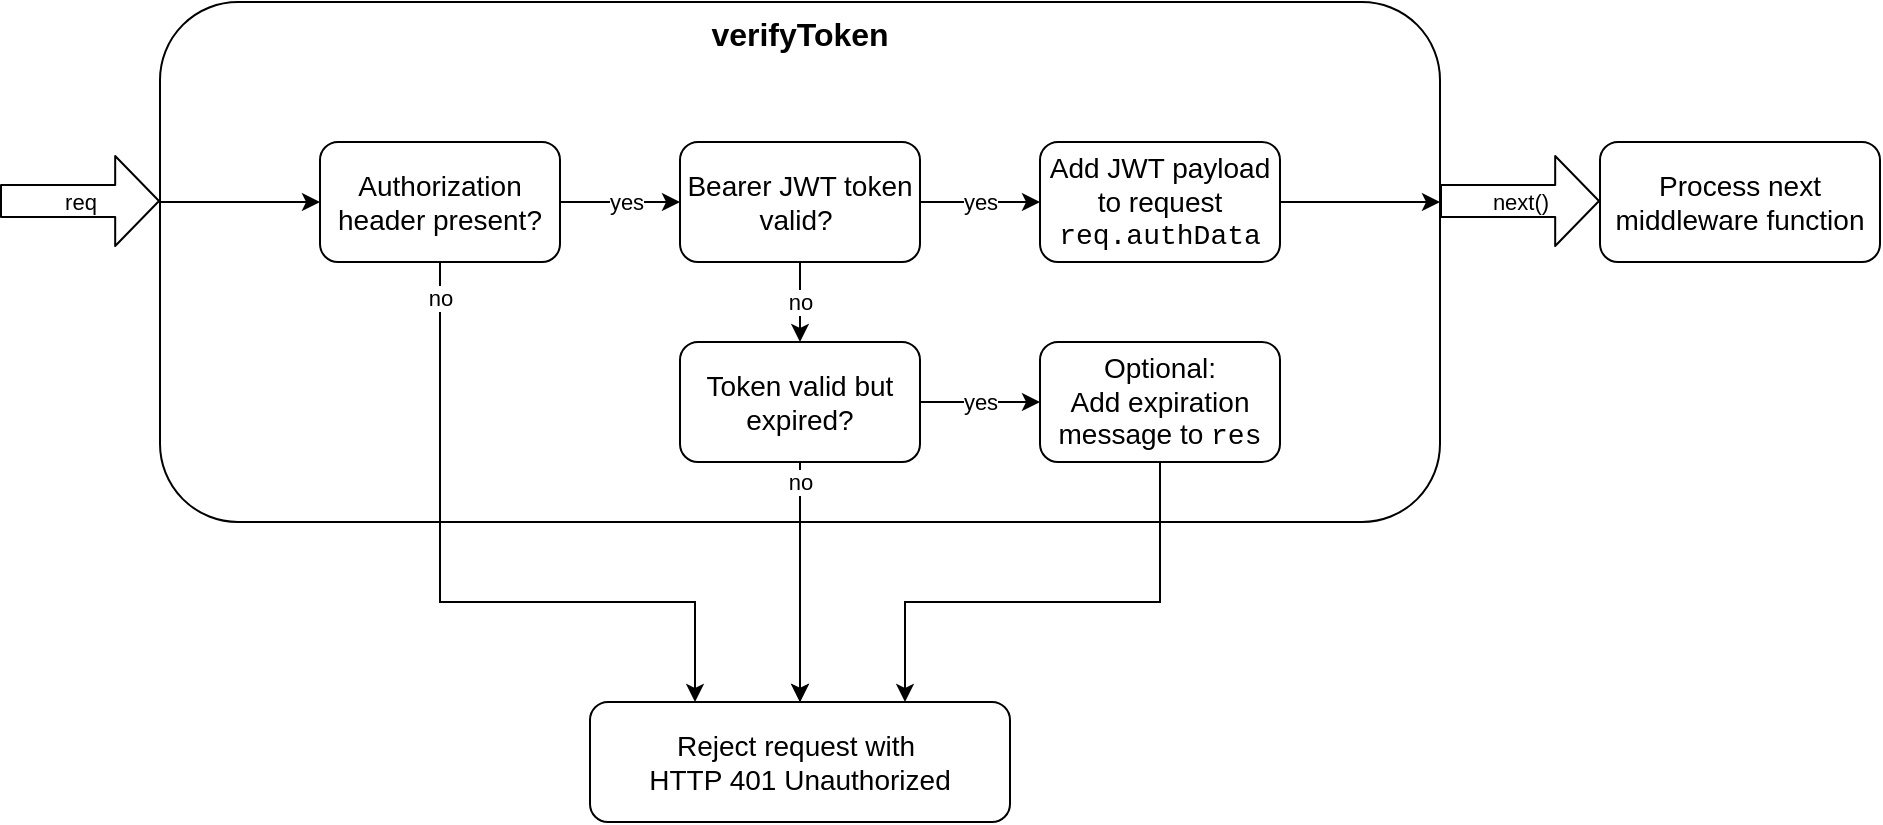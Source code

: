 <mxfile version="14.6.6" type="device"><diagram id="jGl_53A6mp3BjA4_5b9_" name="Page-1"><mxGraphModel dx="1422" dy="767" grid="1" gridSize="10" guides="1" tooltips="1" connect="1" arrows="1" fold="1" page="1" pageScale="1" pageWidth="827" pageHeight="1169" math="0" shadow="0"><root><mxCell id="0"/><mxCell id="1" parent="0"/><mxCell id="eJ-gKpyJX6tvn_gRoH5b-18" value="no" style="edgeStyle=orthogonalEdgeStyle;rounded=0;orthogonalLoop=1;jettySize=auto;html=1;" edge="1" parent="1" source="eJ-gKpyJX6tvn_gRoH5b-1" target="eJ-gKpyJX6tvn_gRoH5b-8"><mxGeometry x="-1" y="-20" relative="1" as="geometry"><mxPoint x="20" y="-20" as="offset"/></mxGeometry></mxCell><mxCell id="eJ-gKpyJX6tvn_gRoH5b-1" value="verifyToken" style="rounded=1;whiteSpace=wrap;html=1;verticalAlign=top;fontStyle=1;fontSize=16;" vertex="1" parent="1"><mxGeometry x="80" y="120" width="640" height="260" as="geometry"/></mxCell><mxCell id="eJ-gKpyJX6tvn_gRoH5b-2" value="req" style="shape=flexArrow;endArrow=classic;html=1;endWidth=28;endSize=6.97;width=16;fontSize=11;" edge="1" parent="1"><mxGeometry width="50" height="50" relative="1" as="geometry"><mxPoint y="219.5" as="sourcePoint"/><mxPoint x="80" y="219.5" as="targetPoint"/></mxGeometry></mxCell><mxCell id="eJ-gKpyJX6tvn_gRoH5b-3" value="next()" style="shape=flexArrow;endArrow=classic;html=1;endWidth=28;endSize=6.97;width=16;fontSize=11;" edge="1" parent="1"><mxGeometry width="50" height="50" relative="1" as="geometry"><mxPoint x="720" y="219.5" as="sourcePoint"/><mxPoint x="800" y="219.5" as="targetPoint"/></mxGeometry></mxCell><mxCell id="eJ-gKpyJX6tvn_gRoH5b-11" value="yes" style="edgeStyle=orthogonalEdgeStyle;rounded=0;orthogonalLoop=1;jettySize=auto;html=1;exitX=1;exitY=0.5;exitDx=0;exitDy=0;entryX=0;entryY=0.5;entryDx=0;entryDy=0;" edge="1" parent="1" source="eJ-gKpyJX6tvn_gRoH5b-4" target="eJ-gKpyJX6tvn_gRoH5b-5"><mxGeometry x="0.091" relative="1" as="geometry"><mxPoint as="offset"/></mxGeometry></mxCell><mxCell id="eJ-gKpyJX6tvn_gRoH5b-17" value="no" style="edgeStyle=orthogonalEdgeStyle;rounded=0;orthogonalLoop=1;jettySize=auto;html=1;entryX=0.25;entryY=0;entryDx=0;entryDy=0;exitX=0.5;exitY=1;exitDx=0;exitDy=0;" edge="1" parent="1" source="eJ-gKpyJX6tvn_gRoH5b-4" target="eJ-gKpyJX6tvn_gRoH5b-8"><mxGeometry x="-0.899" relative="1" as="geometry"><mxPoint x="400" y="470" as="targetPoint"/><Array as="points"><mxPoint x="220" y="420"/><mxPoint x="348" y="420"/></Array><mxPoint as="offset"/></mxGeometry></mxCell><mxCell id="eJ-gKpyJX6tvn_gRoH5b-4" value="Authorization header present?" style="rounded=1;whiteSpace=wrap;html=1;fontSize=14;" vertex="1" parent="1"><mxGeometry x="160" y="190" width="120" height="60" as="geometry"/></mxCell><mxCell id="eJ-gKpyJX6tvn_gRoH5b-12" value="yes" style="edgeStyle=orthogonalEdgeStyle;rounded=0;orthogonalLoop=1;jettySize=auto;html=1;exitX=1;exitY=0.5;exitDx=0;exitDy=0;" edge="1" parent="1" source="eJ-gKpyJX6tvn_gRoH5b-5" target="eJ-gKpyJX6tvn_gRoH5b-20"><mxGeometry relative="1" as="geometry"><mxPoint x="720" y="220" as="targetPoint"/><mxPoint as="offset"/></mxGeometry></mxCell><mxCell id="eJ-gKpyJX6tvn_gRoH5b-13" value="no" style="edgeStyle=orthogonalEdgeStyle;rounded=0;orthogonalLoop=1;jettySize=auto;html=1;entryX=0.5;entryY=0;entryDx=0;entryDy=0;" edge="1" parent="1" source="eJ-gKpyJX6tvn_gRoH5b-5" target="eJ-gKpyJX6tvn_gRoH5b-6"><mxGeometry relative="1" as="geometry"/></mxCell><mxCell id="eJ-gKpyJX6tvn_gRoH5b-5" value="Bearer JWT token valid?&amp;nbsp;" style="rounded=1;whiteSpace=wrap;html=1;fontSize=14;" vertex="1" parent="1"><mxGeometry x="340" y="190" width="120" height="60" as="geometry"/></mxCell><mxCell id="eJ-gKpyJX6tvn_gRoH5b-14" value="no" style="edgeStyle=orthogonalEdgeStyle;rounded=0;orthogonalLoop=1;jettySize=auto;html=1;exitX=0.5;exitY=1;exitDx=0;exitDy=0;entryX=0.5;entryY=0;entryDx=0;entryDy=0;verticalAlign=middle;labelPosition=center;verticalLabelPosition=middle;align=center;" edge="1" parent="1" source="eJ-gKpyJX6tvn_gRoH5b-6" target="eJ-gKpyJX6tvn_gRoH5b-8"><mxGeometry x="-0.833" relative="1" as="geometry"><mxPoint as="offset"/></mxGeometry></mxCell><mxCell id="eJ-gKpyJX6tvn_gRoH5b-15" value="yes" style="edgeStyle=orthogonalEdgeStyle;rounded=0;orthogonalLoop=1;jettySize=auto;html=1;entryX=0;entryY=0.5;entryDx=0;entryDy=0;" edge="1" parent="1" source="eJ-gKpyJX6tvn_gRoH5b-6" target="eJ-gKpyJX6tvn_gRoH5b-7"><mxGeometry relative="1" as="geometry"/></mxCell><mxCell id="eJ-gKpyJX6tvn_gRoH5b-6" value="Token valid but expired?" style="rounded=1;whiteSpace=wrap;html=1;fontSize=14;" vertex="1" parent="1"><mxGeometry x="340" y="290" width="120" height="60" as="geometry"/></mxCell><mxCell id="eJ-gKpyJX6tvn_gRoH5b-16" style="edgeStyle=orthogonalEdgeStyle;rounded=0;orthogonalLoop=1;jettySize=auto;html=1;entryX=0.75;entryY=0;entryDx=0;entryDy=0;" edge="1" parent="1" source="eJ-gKpyJX6tvn_gRoH5b-7" target="eJ-gKpyJX6tvn_gRoH5b-8"><mxGeometry relative="1" as="geometry"><Array as="points"><mxPoint x="580" y="420"/><mxPoint x="453" y="420"/></Array></mxGeometry></mxCell><mxCell id="eJ-gKpyJX6tvn_gRoH5b-7" value="Optional:&lt;br style=&quot;font-size: 14px&quot;&gt;Add expiration message to &lt;font face=&quot;Courier New&quot;&gt;res&lt;/font&gt;" style="rounded=1;whiteSpace=wrap;html=1;fontSize=14;" vertex="1" parent="1"><mxGeometry x="520" y="290" width="120" height="60" as="geometry"/></mxCell><mxCell id="eJ-gKpyJX6tvn_gRoH5b-8" value="Reject request with&amp;nbsp;&lt;br style=&quot;font-size: 14px;&quot;&gt;HTTP 401 Unauthorized" style="rounded=1;whiteSpace=wrap;html=1;fontSize=14;" vertex="1" parent="1"><mxGeometry x="295" y="470" width="210" height="60" as="geometry"/></mxCell><mxCell id="eJ-gKpyJX6tvn_gRoH5b-9" value="Process next middleware function" style="rounded=1;whiteSpace=wrap;html=1;fontSize=14;" vertex="1" parent="1"><mxGeometry x="800" y="190" width="140" height="60" as="geometry"/></mxCell><mxCell id="eJ-gKpyJX6tvn_gRoH5b-10" value="" style="endArrow=classic;html=1;entryX=0;entryY=0.5;entryDx=0;entryDy=0;" edge="1" parent="1" target="eJ-gKpyJX6tvn_gRoH5b-4"><mxGeometry width="50" height="50" relative="1" as="geometry"><mxPoint x="80" y="220" as="sourcePoint"/><mxPoint x="440" y="350" as="targetPoint"/></mxGeometry></mxCell><mxCell id="eJ-gKpyJX6tvn_gRoH5b-21" style="edgeStyle=orthogonalEdgeStyle;rounded=0;orthogonalLoop=1;jettySize=auto;html=1;" edge="1" parent="1" source="eJ-gKpyJX6tvn_gRoH5b-20"><mxGeometry relative="1" as="geometry"><mxPoint x="720" y="220" as="targetPoint"/></mxGeometry></mxCell><mxCell id="eJ-gKpyJX6tvn_gRoH5b-20" value="Add JWT payload &lt;br style=&quot;font-size: 14px;&quot;&gt;to request&lt;br style=&quot;font-size: 14px;&quot;&gt;&lt;font face=&quot;Courier New&quot; style=&quot;font-size: 14px;&quot;&gt;req.authData&lt;/font&gt;" style="rounded=1;whiteSpace=wrap;html=1;fontSize=14;" vertex="1" parent="1"><mxGeometry x="520" y="190" width="120" height="60" as="geometry"/></mxCell></root></mxGraphModel></diagram></mxfile>